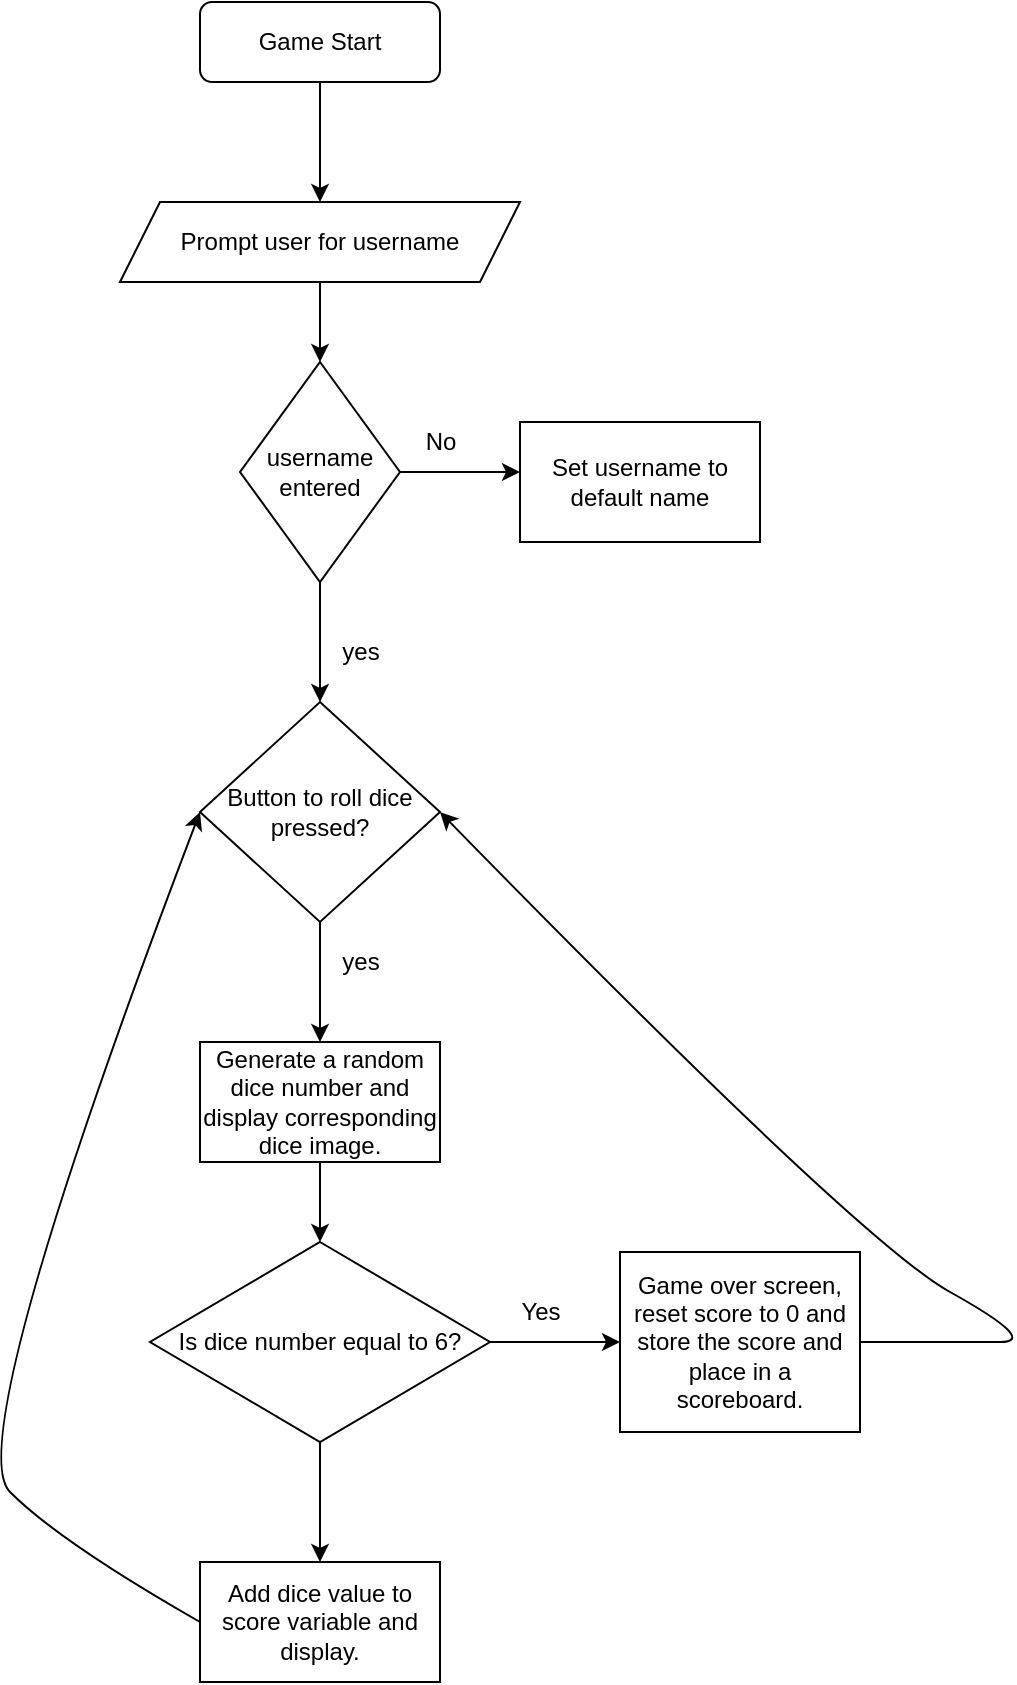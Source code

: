<mxfile version="20.5.3" type="device"><diagram id="C5RBs43oDa-KdzZeNtuy" name="Page-1"><mxGraphModel dx="1422" dy="794" grid="1" gridSize="10" guides="1" tooltips="1" connect="1" arrows="1" fold="1" page="1" pageScale="1" pageWidth="827" pageHeight="1169" math="0" shadow="0"><root><mxCell id="WIyWlLk6GJQsqaUBKTNV-0"/><mxCell id="WIyWlLk6GJQsqaUBKTNV-1" parent="WIyWlLk6GJQsqaUBKTNV-0"/><mxCell id="WIyWlLk6GJQsqaUBKTNV-3" value="Game Start" style="rounded=1;whiteSpace=wrap;html=1;fontSize=12;glass=0;strokeWidth=1;shadow=0;" parent="WIyWlLk6GJQsqaUBKTNV-1" vertex="1"><mxGeometry x="330" y="10" width="120" height="40" as="geometry"/></mxCell><mxCell id="JqsiUcCQOdAP-h7c8tkp-0" value="" style="endArrow=classic;html=1;rounded=0;exitX=0.5;exitY=1;exitDx=0;exitDy=0;" edge="1" parent="WIyWlLk6GJQsqaUBKTNV-1" source="WIyWlLk6GJQsqaUBKTNV-3"><mxGeometry width="50" height="50" relative="1" as="geometry"><mxPoint x="380" y="140" as="sourcePoint"/><mxPoint x="390" y="110" as="targetPoint"/></mxGeometry></mxCell><mxCell id="JqsiUcCQOdAP-h7c8tkp-1" value="Prompt user for username" style="shape=parallelogram;perimeter=parallelogramPerimeter;whiteSpace=wrap;html=1;fixedSize=1;" vertex="1" parent="WIyWlLk6GJQsqaUBKTNV-1"><mxGeometry x="290" y="110" width="200" height="40" as="geometry"/></mxCell><mxCell id="JqsiUcCQOdAP-h7c8tkp-3" value="username entered" style="rhombus;whiteSpace=wrap;html=1;" vertex="1" parent="WIyWlLk6GJQsqaUBKTNV-1"><mxGeometry x="350" y="190" width="80" height="110" as="geometry"/></mxCell><mxCell id="JqsiUcCQOdAP-h7c8tkp-4" value="" style="endArrow=classic;html=1;rounded=0;exitX=0.5;exitY=1;exitDx=0;exitDy=0;entryX=0.5;entryY=0;entryDx=0;entryDy=0;" edge="1" parent="WIyWlLk6GJQsqaUBKTNV-1" source="JqsiUcCQOdAP-h7c8tkp-1" target="JqsiUcCQOdAP-h7c8tkp-3"><mxGeometry width="50" height="50" relative="1" as="geometry"><mxPoint x="470" y="250" as="sourcePoint"/><mxPoint x="520" y="200" as="targetPoint"/></mxGeometry></mxCell><mxCell id="JqsiUcCQOdAP-h7c8tkp-5" value="" style="endArrow=classic;html=1;rounded=0;exitX=1;exitY=0.5;exitDx=0;exitDy=0;" edge="1" parent="WIyWlLk6GJQsqaUBKTNV-1" source="JqsiUcCQOdAP-h7c8tkp-3"><mxGeometry width="50" height="50" relative="1" as="geometry"><mxPoint x="404" y="280" as="sourcePoint"/><mxPoint x="490" y="245" as="targetPoint"/></mxGeometry></mxCell><mxCell id="JqsiUcCQOdAP-h7c8tkp-6" value="No" style="text;html=1;align=center;verticalAlign=middle;resizable=0;points=[];autosize=1;strokeColor=none;fillColor=none;" vertex="1" parent="WIyWlLk6GJQsqaUBKTNV-1"><mxGeometry x="430" y="215" width="40" height="30" as="geometry"/></mxCell><mxCell id="JqsiUcCQOdAP-h7c8tkp-7" value="Set username to default name" style="whiteSpace=wrap;html=1;" vertex="1" parent="WIyWlLk6GJQsqaUBKTNV-1"><mxGeometry x="490" y="220" width="120" height="60" as="geometry"/></mxCell><mxCell id="JqsiUcCQOdAP-h7c8tkp-8" value="yes" style="text;html=1;align=center;verticalAlign=middle;resizable=0;points=[];autosize=1;strokeColor=none;fillColor=none;" vertex="1" parent="WIyWlLk6GJQsqaUBKTNV-1"><mxGeometry x="390" y="320" width="40" height="30" as="geometry"/></mxCell><mxCell id="JqsiUcCQOdAP-h7c8tkp-9" value="" style="endArrow=classic;html=1;rounded=0;exitX=0.5;exitY=1;exitDx=0;exitDy=0;entryX=0.5;entryY=0;entryDx=0;entryDy=0;" edge="1" parent="WIyWlLk6GJQsqaUBKTNV-1" source="JqsiUcCQOdAP-h7c8tkp-3" target="JqsiUcCQOdAP-h7c8tkp-11"><mxGeometry width="50" height="50" relative="1" as="geometry"><mxPoint x="370" y="360" as="sourcePoint"/><mxPoint x="420" y="310" as="targetPoint"/></mxGeometry></mxCell><mxCell id="JqsiUcCQOdAP-h7c8tkp-11" value="Button to roll dice pressed?" style="rhombus;whiteSpace=wrap;html=1;" vertex="1" parent="WIyWlLk6GJQsqaUBKTNV-1"><mxGeometry x="330" y="360" width="120" height="110" as="geometry"/></mxCell><mxCell id="JqsiUcCQOdAP-h7c8tkp-13" value="" style="endArrow=classic;html=1;rounded=0;exitX=0.5;exitY=1;exitDx=0;exitDy=0;" edge="1" parent="WIyWlLk6GJQsqaUBKTNV-1" source="JqsiUcCQOdAP-h7c8tkp-11"><mxGeometry width="50" height="50" relative="1" as="geometry"><mxPoint x="425" y="495" as="sourcePoint"/><mxPoint x="390" y="530" as="targetPoint"/></mxGeometry></mxCell><mxCell id="JqsiUcCQOdAP-h7c8tkp-14" value="yes" style="text;html=1;align=center;verticalAlign=middle;resizable=0;points=[];autosize=1;strokeColor=none;fillColor=none;" vertex="1" parent="WIyWlLk6GJQsqaUBKTNV-1"><mxGeometry x="390" y="475" width="40" height="30" as="geometry"/></mxCell><mxCell id="JqsiUcCQOdAP-h7c8tkp-15" value="Generate a random dice number and display corresponding dice image." style="rounded=0;whiteSpace=wrap;html=1;" vertex="1" parent="WIyWlLk6GJQsqaUBKTNV-1"><mxGeometry x="330" y="530" width="120" height="60" as="geometry"/></mxCell><mxCell id="JqsiUcCQOdAP-h7c8tkp-16" value="" style="endArrow=classic;html=1;rounded=0;exitX=0.5;exitY=1;exitDx=0;exitDy=0;" edge="1" parent="WIyWlLk6GJQsqaUBKTNV-1" source="JqsiUcCQOdAP-h7c8tkp-15"><mxGeometry width="50" height="50" relative="1" as="geometry"><mxPoint x="390" y="660" as="sourcePoint"/><mxPoint x="390" y="630" as="targetPoint"/></mxGeometry></mxCell><mxCell id="JqsiUcCQOdAP-h7c8tkp-17" value="Add dice value to score variable and display." style="rounded=0;whiteSpace=wrap;html=1;" vertex="1" parent="WIyWlLk6GJQsqaUBKTNV-1"><mxGeometry x="330" y="790" width="120" height="60" as="geometry"/></mxCell><mxCell id="JqsiUcCQOdAP-h7c8tkp-18" value="" style="curved=1;endArrow=classic;html=1;rounded=0;entryX=1;entryY=0.5;entryDx=0;entryDy=0;" edge="1" parent="WIyWlLk6GJQsqaUBKTNV-1" target="JqsiUcCQOdAP-h7c8tkp-11"><mxGeometry width="50" height="50" relative="1" as="geometry"><mxPoint x="660" y="680" as="sourcePoint"/><mxPoint x="710" y="630" as="targetPoint"/><Array as="points"><mxPoint x="710" y="680"/><mxPoint x="750" y="680"/><mxPoint x="660" y="630"/></Array></mxGeometry></mxCell><mxCell id="JqsiUcCQOdAP-h7c8tkp-19" value="Is dice number equal to 6?" style="rhombus;whiteSpace=wrap;html=1;" vertex="1" parent="WIyWlLk6GJQsqaUBKTNV-1"><mxGeometry x="305" y="630" width="170" height="100" as="geometry"/></mxCell><mxCell id="JqsiUcCQOdAP-h7c8tkp-20" value="" style="endArrow=classic;html=1;rounded=0;" edge="1" parent="WIyWlLk6GJQsqaUBKTNV-1"><mxGeometry width="50" height="50" relative="1" as="geometry"><mxPoint x="475" y="680" as="sourcePoint"/><mxPoint x="540" y="680" as="targetPoint"/></mxGeometry></mxCell><mxCell id="JqsiUcCQOdAP-h7c8tkp-21" value="Yes" style="text;html=1;align=center;verticalAlign=middle;resizable=0;points=[];autosize=1;strokeColor=none;fillColor=none;" vertex="1" parent="WIyWlLk6GJQsqaUBKTNV-1"><mxGeometry x="480" y="650" width="40" height="30" as="geometry"/></mxCell><mxCell id="JqsiUcCQOdAP-h7c8tkp-22" value="Game over screen, reset score to 0 and store the score and place in a scoreboard." style="rounded=0;whiteSpace=wrap;html=1;" vertex="1" parent="WIyWlLk6GJQsqaUBKTNV-1"><mxGeometry x="540" y="635" width="120" height="90" as="geometry"/></mxCell><mxCell id="JqsiUcCQOdAP-h7c8tkp-23" value="" style="endArrow=classic;html=1;rounded=0;exitX=0.5;exitY=1;exitDx=0;exitDy=0;entryX=0.5;entryY=0;entryDx=0;entryDy=0;" edge="1" parent="WIyWlLk6GJQsqaUBKTNV-1" source="JqsiUcCQOdAP-h7c8tkp-19" target="JqsiUcCQOdAP-h7c8tkp-17"><mxGeometry width="50" height="50" relative="1" as="geometry"><mxPoint x="425" y="760" as="sourcePoint"/><mxPoint x="475" y="710" as="targetPoint"/></mxGeometry></mxCell><mxCell id="JqsiUcCQOdAP-h7c8tkp-24" value="" style="curved=1;endArrow=classic;html=1;rounded=0;exitX=0;exitY=0.5;exitDx=0;exitDy=0;entryX=0;entryY=0.5;entryDx=0;entryDy=0;" edge="1" parent="WIyWlLk6GJQsqaUBKTNV-1" source="JqsiUcCQOdAP-h7c8tkp-17" target="JqsiUcCQOdAP-h7c8tkp-11"><mxGeometry width="50" height="50" relative="1" as="geometry"><mxPoint x="210" y="780" as="sourcePoint"/><mxPoint x="260" y="730" as="targetPoint"/><Array as="points"><mxPoint x="260" y="780"/><mxPoint x="210" y="730"/></Array></mxGeometry></mxCell></root></mxGraphModel></diagram></mxfile>